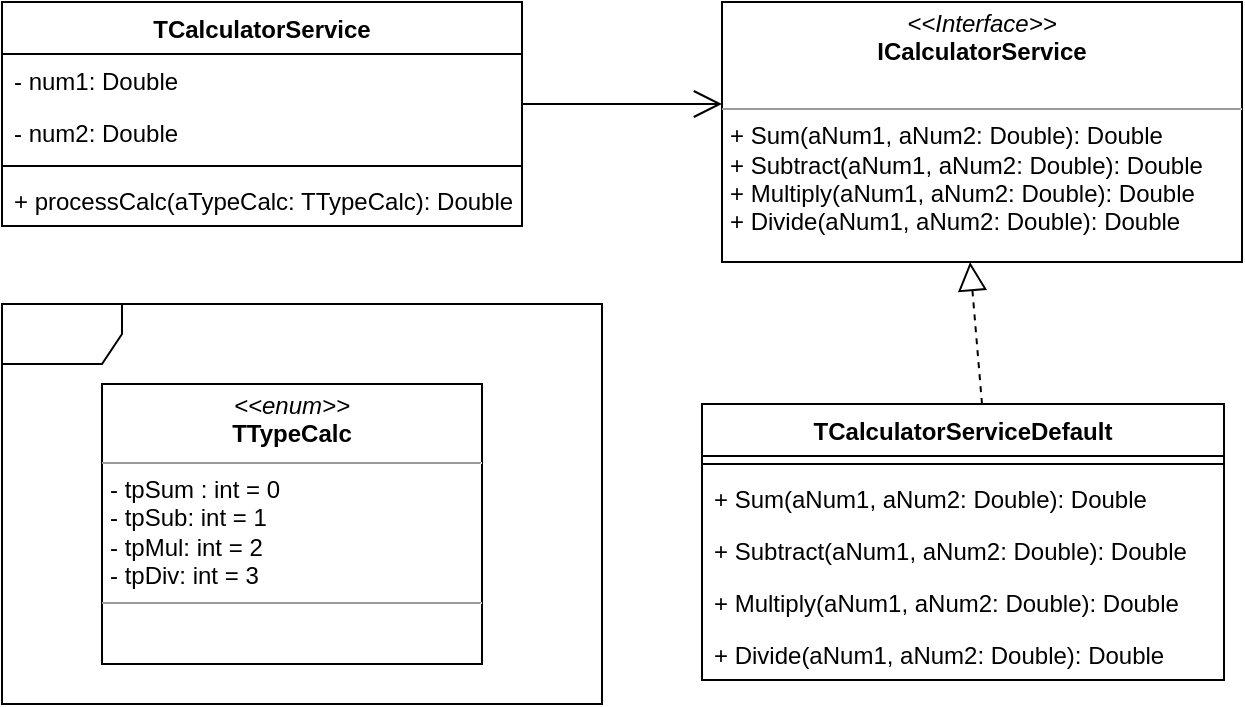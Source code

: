 <mxfile version="20.2.8" type="device"><diagram id="C5RBs43oDa-KdzZeNtuy" name="Page-1"><mxGraphModel dx="1342" dy="582" grid="1" gridSize="10" guides="1" tooltips="1" connect="1" arrows="1" fold="1" page="1" pageScale="1" pageWidth="827" pageHeight="1169" math="0" shadow="0"><root><mxCell id="WIyWlLk6GJQsqaUBKTNV-0"/><mxCell id="WIyWlLk6GJQsqaUBKTNV-1" parent="WIyWlLk6GJQsqaUBKTNV-0"/><mxCell id="dVbXv3KgebqxWN10bme_-0" value="TCalculatorServiceDefault" style="swimlane;fontStyle=1;align=center;verticalAlign=top;childLayout=stackLayout;horizontal=1;startSize=26;horizontalStack=0;resizeParent=1;resizeParentMax=0;resizeLast=0;collapsible=1;marginBottom=0;" vertex="1" parent="WIyWlLk6GJQsqaUBKTNV-1"><mxGeometry x="460" y="250" width="261" height="138" as="geometry"/></mxCell><mxCell id="dVbXv3KgebqxWN10bme_-13" value="" style="endArrow=block;dashed=1;endFill=0;endSize=12;html=1;rounded=0;entryX=0.477;entryY=1;entryDx=0;entryDy=0;entryPerimeter=0;" edge="1" parent="dVbXv3KgebqxWN10bme_-0" target="dVbXv3KgebqxWN10bme_-4"><mxGeometry width="160" relative="1" as="geometry"><mxPoint x="140" as="sourcePoint"/><mxPoint x="10" y="68.5" as="targetPoint"/></mxGeometry></mxCell><mxCell id="dVbXv3KgebqxWN10bme_-2" value="" style="line;strokeWidth=1;fillColor=none;align=left;verticalAlign=middle;spacingTop=-1;spacingLeft=3;spacingRight=3;rotatable=0;labelPosition=right;points=[];portConstraint=eastwest;strokeColor=inherit;" vertex="1" parent="dVbXv3KgebqxWN10bme_-0"><mxGeometry y="26" width="261" height="8" as="geometry"/></mxCell><mxCell id="dVbXv3KgebqxWN10bme_-3" value="+ Sum(aNum1, aNum2: Double): Double&#10;" style="text;strokeColor=none;fillColor=none;align=left;verticalAlign=top;spacingLeft=4;spacingRight=4;overflow=hidden;rotatable=0;points=[[0,0.5],[1,0.5]];portConstraint=eastwest;" vertex="1" parent="dVbXv3KgebqxWN10bme_-0"><mxGeometry y="34" width="261" height="26" as="geometry"/></mxCell><mxCell id="dVbXv3KgebqxWN10bme_-6" value="+ Subtract(aNum1, aNum2: Double): Double&#10;" style="text;strokeColor=none;fillColor=none;align=left;verticalAlign=top;spacingLeft=4;spacingRight=4;overflow=hidden;rotatable=0;points=[[0,0.5],[1,0.5]];portConstraint=eastwest;" vertex="1" parent="dVbXv3KgebqxWN10bme_-0"><mxGeometry y="60" width="261" height="26" as="geometry"/></mxCell><mxCell id="dVbXv3KgebqxWN10bme_-7" value="+ Multiply(aNum1, aNum2: Double): Double&#10;" style="text;strokeColor=none;fillColor=none;align=left;verticalAlign=top;spacingLeft=4;spacingRight=4;overflow=hidden;rotatable=0;points=[[0,0.5],[1,0.5]];portConstraint=eastwest;" vertex="1" parent="dVbXv3KgebqxWN10bme_-0"><mxGeometry y="86" width="261" height="26" as="geometry"/></mxCell><mxCell id="dVbXv3KgebqxWN10bme_-8" value="+ Divide(aNum1, aNum2: Double): Double&#10;" style="text;strokeColor=none;fillColor=none;align=left;verticalAlign=top;spacingLeft=4;spacingRight=4;overflow=hidden;rotatable=0;points=[[0,0.5],[1,0.5]];portConstraint=eastwest;" vertex="1" parent="dVbXv3KgebqxWN10bme_-0"><mxGeometry y="112" width="261" height="26" as="geometry"/></mxCell><mxCell id="dVbXv3KgebqxWN10bme_-4" value="&lt;p style=&quot;margin:0px;margin-top:4px;text-align:center;&quot;&gt;&lt;i&gt;&amp;lt;&amp;lt;Interface&amp;gt;&amp;gt;&lt;/i&gt;&lt;br&gt;&lt;b&gt;ICalculatorService&lt;/b&gt;&lt;/p&gt;&lt;br&gt;&lt;hr size=&quot;1&quot;&gt;&lt;p style=&quot;margin:0px;margin-left:4px;&quot;&gt;+ Sum(aNum1, aNum2: Double): Double&lt;br&gt;+ Subtract(aNum1, aNum2: Double): Double&lt;br&gt;&lt;/p&gt;&lt;p style=&quot;margin:0px;margin-left:4px;&quot;&gt;+ Multiply(aNum1, aNum2: Double): Double&lt;br&gt;&lt;/p&gt;&lt;p style=&quot;margin:0px;margin-left:4px;&quot;&gt;+ Divide(aNum1, aNum2: Double): Double&lt;br&gt;&lt;/p&gt;" style="verticalAlign=top;align=left;overflow=fill;fontSize=12;fontFamily=Helvetica;html=1;" vertex="1" parent="WIyWlLk6GJQsqaUBKTNV-1"><mxGeometry x="470" y="49" width="260" height="130" as="geometry"/></mxCell><mxCell id="dVbXv3KgebqxWN10bme_-14" value="TCalculatorService" style="swimlane;fontStyle=1;align=center;verticalAlign=top;childLayout=stackLayout;horizontal=1;startSize=26;horizontalStack=0;resizeParent=1;resizeParentMax=0;resizeLast=0;collapsible=1;marginBottom=0;" vertex="1" parent="WIyWlLk6GJQsqaUBKTNV-1"><mxGeometry x="110" y="49" width="260" height="112" as="geometry"/></mxCell><mxCell id="dVbXv3KgebqxWN10bme_-15" value="- num1: Double" style="text;strokeColor=none;fillColor=none;align=left;verticalAlign=top;spacingLeft=4;spacingRight=4;overflow=hidden;rotatable=0;points=[[0,0.5],[1,0.5]];portConstraint=eastwest;" vertex="1" parent="dVbXv3KgebqxWN10bme_-14"><mxGeometry y="26" width="260" height="26" as="geometry"/></mxCell><mxCell id="dVbXv3KgebqxWN10bme_-18" value="- num2: Double" style="text;strokeColor=none;fillColor=none;align=left;verticalAlign=top;spacingLeft=4;spacingRight=4;overflow=hidden;rotatable=0;points=[[0,0.5],[1,0.5]];portConstraint=eastwest;" vertex="1" parent="dVbXv3KgebqxWN10bme_-14"><mxGeometry y="52" width="260" height="26" as="geometry"/></mxCell><mxCell id="dVbXv3KgebqxWN10bme_-16" value="" style="line;strokeWidth=1;fillColor=none;align=left;verticalAlign=middle;spacingTop=-1;spacingLeft=3;spacingRight=3;rotatable=0;labelPosition=right;points=[];portConstraint=eastwest;strokeColor=inherit;" vertex="1" parent="dVbXv3KgebqxWN10bme_-14"><mxGeometry y="78" width="260" height="8" as="geometry"/></mxCell><mxCell id="dVbXv3KgebqxWN10bme_-17" value="+ processCalc(aTypeCalc: TTypeCalc): Double" style="text;strokeColor=none;fillColor=none;align=left;verticalAlign=top;spacingLeft=4;spacingRight=4;overflow=hidden;rotatable=0;points=[[0,0.5],[1,0.5]];portConstraint=eastwest;" vertex="1" parent="dVbXv3KgebqxWN10bme_-14"><mxGeometry y="86" width="260" height="26" as="geometry"/></mxCell><mxCell id="dVbXv3KgebqxWN10bme_-19" value="" style="endArrow=open;endFill=1;endSize=12;html=1;rounded=0;exitX=1;exitY=0.962;exitDx=0;exitDy=0;exitPerimeter=0;" edge="1" parent="WIyWlLk6GJQsqaUBKTNV-1" source="dVbXv3KgebqxWN10bme_-15"><mxGeometry width="160" relative="1" as="geometry"><mxPoint x="330" y="300" as="sourcePoint"/><mxPoint x="470" y="100" as="targetPoint"/></mxGeometry></mxCell><mxCell id="dVbXv3KgebqxWN10bme_-21" value="&lt;p style=&quot;margin:0px;margin-top:4px;text-align:center;&quot;&gt;&lt;i&gt;&amp;lt;&amp;lt;enum&amp;gt;&amp;gt;&lt;/i&gt;&lt;br&gt;&lt;b&gt;TTypeCalc&lt;/b&gt;&lt;/p&gt;&lt;hr size=&quot;1&quot;&gt;&lt;p style=&quot;margin:0px;margin-left:4px;&quot;&gt;- tpSum : int = 0&lt;br&gt;- tpSub: int = 1&lt;/p&gt;&lt;p style=&quot;margin:0px;margin-left:4px;&quot;&gt;- tpMul: int = 2&lt;/p&gt;&lt;p style=&quot;margin:0px;margin-left:4px;&quot;&gt;- tpDiv: int = 3&lt;/p&gt;&lt;hr size=&quot;1&quot;&gt;&lt;p style=&quot;margin:0px;margin-left:4px;&quot;&gt;&lt;br&gt;&lt;/p&gt;" style="verticalAlign=top;align=left;overflow=fill;fontSize=12;fontFamily=Helvetica;html=1;" vertex="1" parent="WIyWlLk6GJQsqaUBKTNV-1"><mxGeometry x="160" y="240" width="190" height="140" as="geometry"/></mxCell><mxCell id="dVbXv3KgebqxWN10bme_-22" value="" style="shape=umlFrame;whiteSpace=wrap;html=1;" vertex="1" parent="WIyWlLk6GJQsqaUBKTNV-1"><mxGeometry x="110" y="200" width="300" height="200" as="geometry"/></mxCell></root></mxGraphModel></diagram></mxfile>